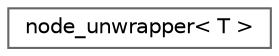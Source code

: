 digraph "Graphical Class Hierarchy"
{
 // LATEX_PDF_SIZE
  bgcolor="transparent";
  edge [fontname=Helvetica,fontsize=10,labelfontname=Helvetica,labelfontsize=10];
  node [fontname=Helvetica,fontsize=10,shape=box,height=0.2,width=0.4];
  rankdir="LR";
  Node0 [id="Node000000",label="node_unwrapper\< T \>",height=0.2,width=0.4,color="grey40", fillcolor="white", style="filled",URL="$structnode__unwrapper.html",tooltip=" "];
}
